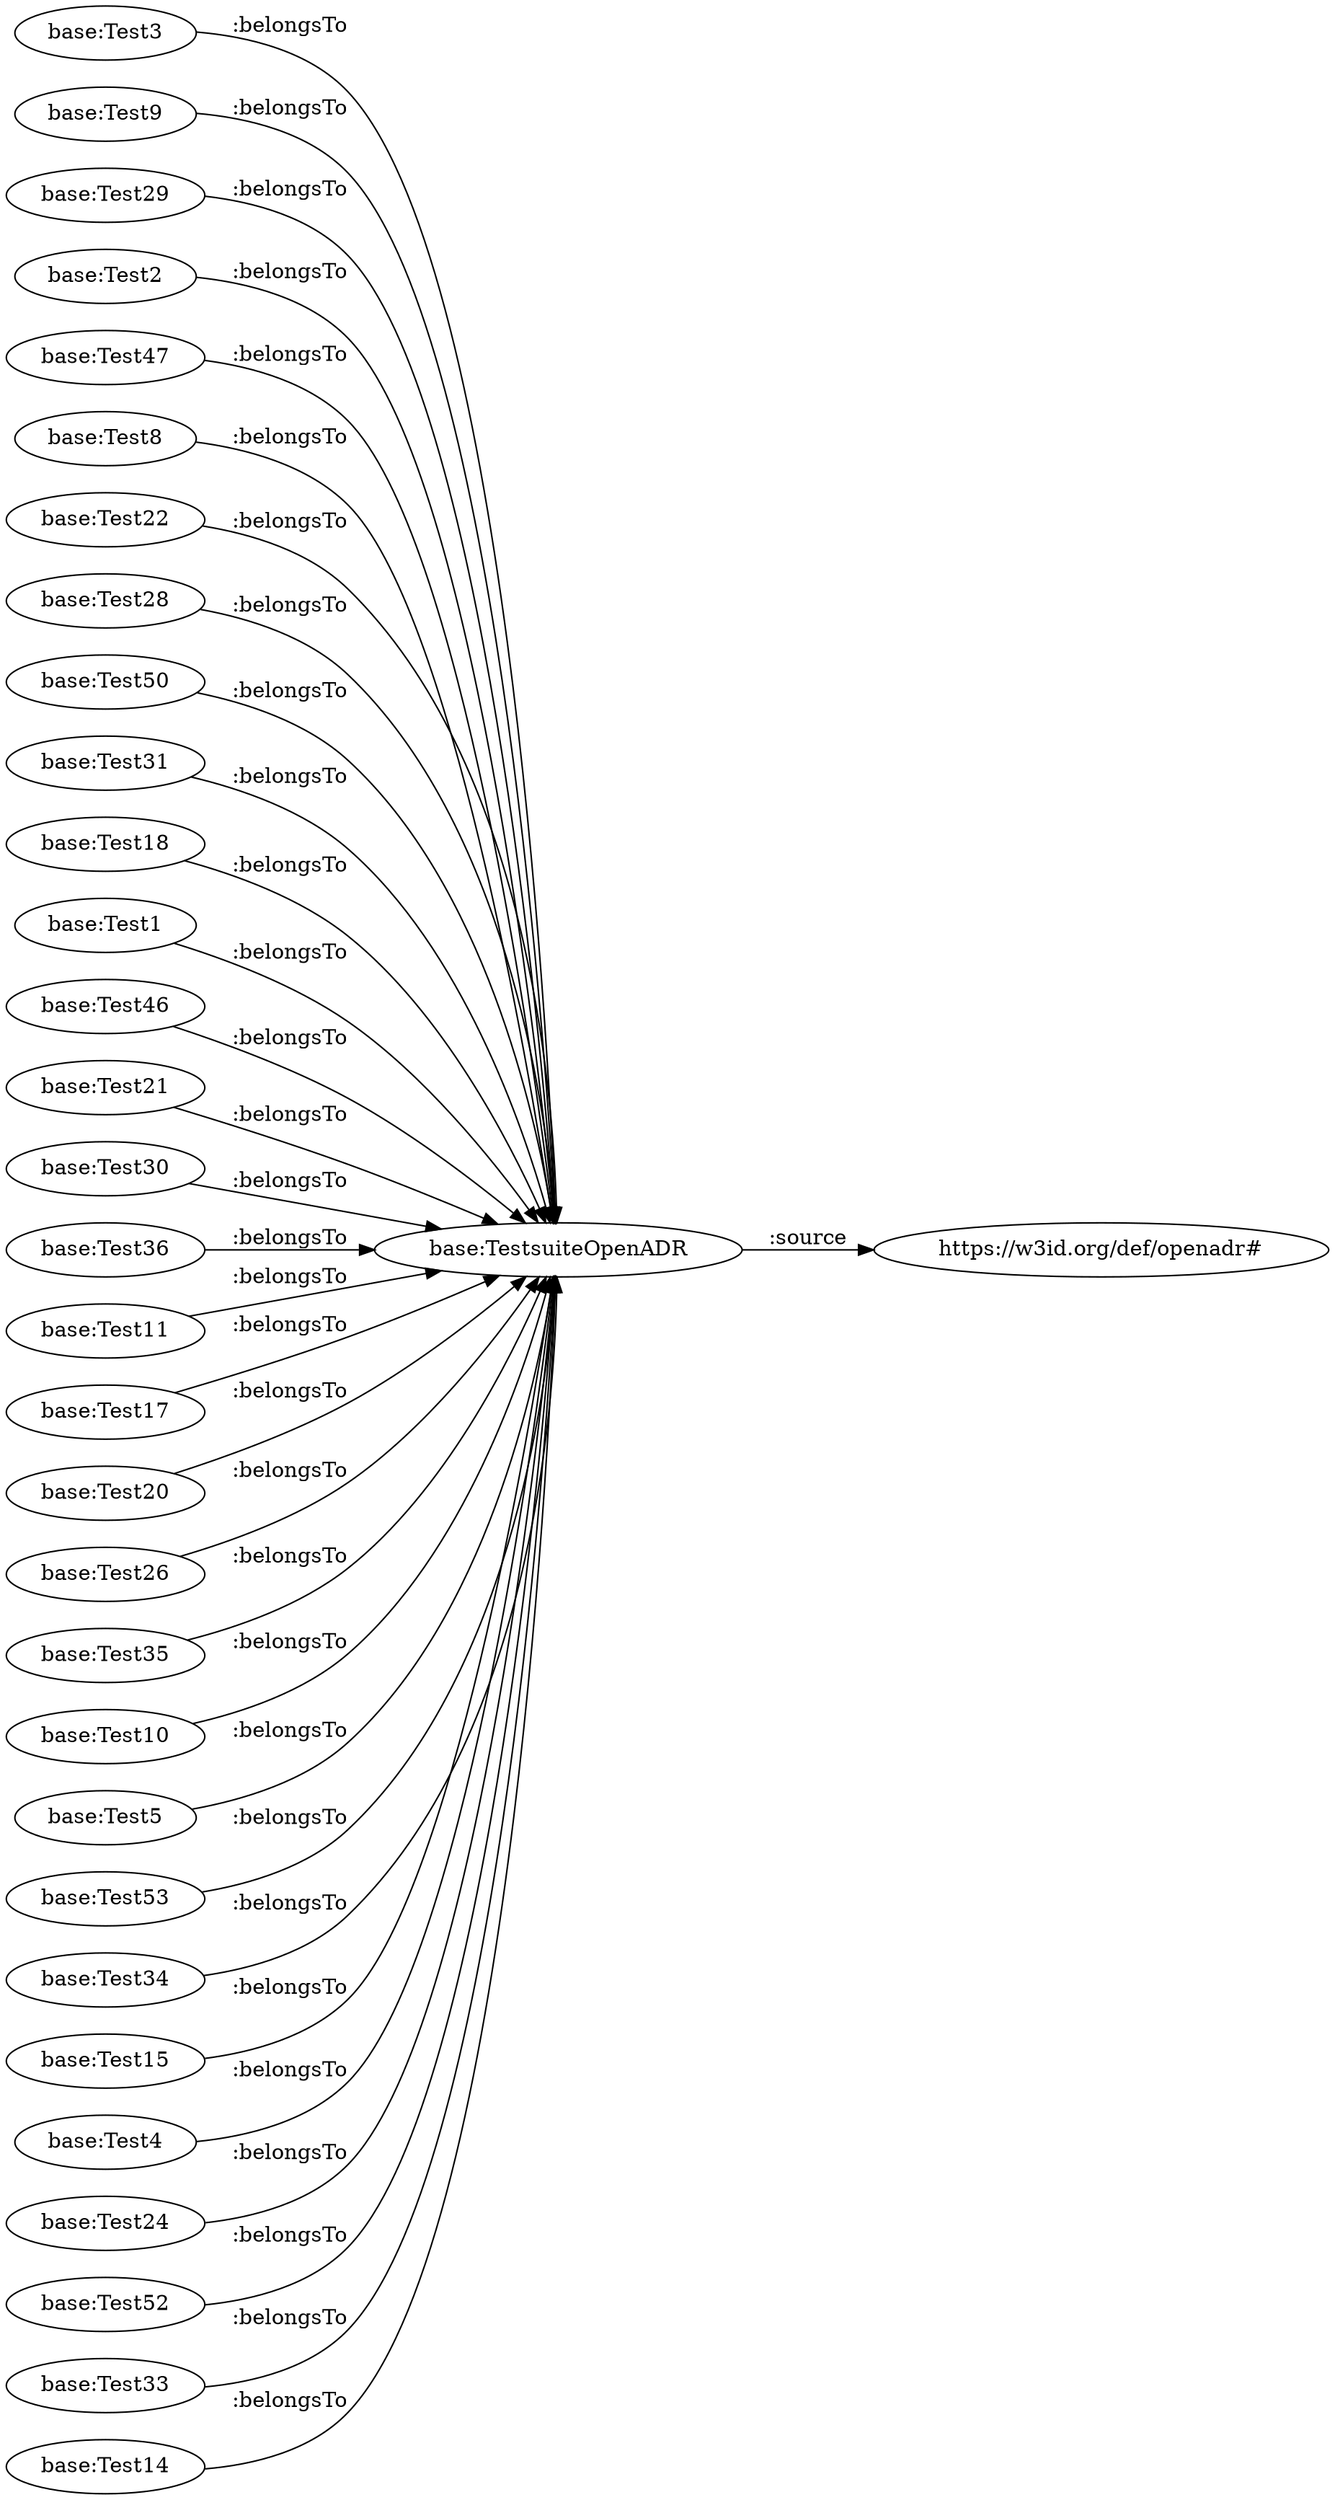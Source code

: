 digraph ar2dtool_diagram { 
rankdir=LR;
size="1501"
	"base:Test3" -> "base:TestsuiteOpenADR" [ label = ":belongsTo" ];
	"base:Test9" -> "base:TestsuiteOpenADR" [ label = ":belongsTo" ];
	"base:Test29" -> "base:TestsuiteOpenADR" [ label = ":belongsTo" ];
	"base:Test2" -> "base:TestsuiteOpenADR" [ label = ":belongsTo" ];
	"base:Test47" -> "base:TestsuiteOpenADR" [ label = ":belongsTo" ];
	"base:Test8" -> "base:TestsuiteOpenADR" [ label = ":belongsTo" ];
	"base:Test22" -> "base:TestsuiteOpenADR" [ label = ":belongsTo" ];
	"base:Test28" -> "base:TestsuiteOpenADR" [ label = ":belongsTo" ];
	"base:Test50" -> "base:TestsuiteOpenADR" [ label = ":belongsTo" ];
	"base:TestsuiteOpenADR" -> "https://w3id.org/def/openadr#" [ label = ":source" ];
	"base:Test31" -> "base:TestsuiteOpenADR" [ label = ":belongsTo" ];
	"base:Test18" -> "base:TestsuiteOpenADR" [ label = ":belongsTo" ];
	"base:Test1" -> "base:TestsuiteOpenADR" [ label = ":belongsTo" ];
	"base:Test46" -> "base:TestsuiteOpenADR" [ label = ":belongsTo" ];
	"base:Test21" -> "base:TestsuiteOpenADR" [ label = ":belongsTo" ];
	"base:Test30" -> "base:TestsuiteOpenADR" [ label = ":belongsTo" ];
	"base:Test36" -> "base:TestsuiteOpenADR" [ label = ":belongsTo" ];
	"base:Test11" -> "base:TestsuiteOpenADR" [ label = ":belongsTo" ];
	"base:Test17" -> "base:TestsuiteOpenADR" [ label = ":belongsTo" ];
	"base:Test20" -> "base:TestsuiteOpenADR" [ label = ":belongsTo" ];
	"base:Test26" -> "base:TestsuiteOpenADR" [ label = ":belongsTo" ];
	"base:Test35" -> "base:TestsuiteOpenADR" [ label = ":belongsTo" ];
	"base:Test10" -> "base:TestsuiteOpenADR" [ label = ":belongsTo" ];
	"base:Test5" -> "base:TestsuiteOpenADR" [ label = ":belongsTo" ];
	"base:Test53" -> "base:TestsuiteOpenADR" [ label = ":belongsTo" ];
	"base:Test34" -> "base:TestsuiteOpenADR" [ label = ":belongsTo" ];
	"base:Test15" -> "base:TestsuiteOpenADR" [ label = ":belongsTo" ];
	"base:Test4" -> "base:TestsuiteOpenADR" [ label = ":belongsTo" ];
	"base:Test24" -> "base:TestsuiteOpenADR" [ label = ":belongsTo" ];
	"base:Test52" -> "base:TestsuiteOpenADR" [ label = ":belongsTo" ];
	"base:Test33" -> "base:TestsuiteOpenADR" [ label = ":belongsTo" ];
	"base:Test14" -> "base:TestsuiteOpenADR" [ label = ":belongsTo" ];

}
